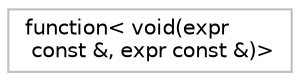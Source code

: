 digraph "Graphical Class Hierarchy"
{
 // LATEX_PDF_SIZE
  edge [fontname="Helvetica",fontsize="10",labelfontname="Helvetica",labelfontsize="10"];
  node [fontname="Helvetica",fontsize="10",shape=record];
  rankdir="LR";
  Node0 [label="function\< void(expr\l const &, expr const &)\>",height=0.2,width=0.4,color="grey75", fillcolor="white", style="filled",tooltip=" "];
}

